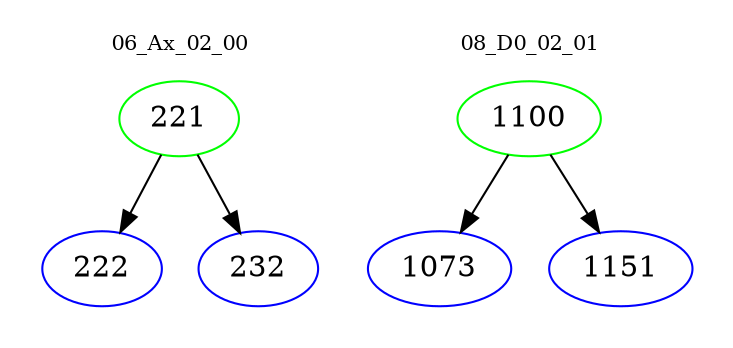 digraph{
subgraph cluster_0 {
color = white
label = "06_Ax_02_00";
fontsize=10;
T0_221 [label="221", color="green"]
T0_221 -> T0_222 [color="black"]
T0_222 [label="222", color="blue"]
T0_221 -> T0_232 [color="black"]
T0_232 [label="232", color="blue"]
}
subgraph cluster_1 {
color = white
label = "08_D0_02_01";
fontsize=10;
T1_1100 [label="1100", color="green"]
T1_1100 -> T1_1073 [color="black"]
T1_1073 [label="1073", color="blue"]
T1_1100 -> T1_1151 [color="black"]
T1_1151 [label="1151", color="blue"]
}
}
